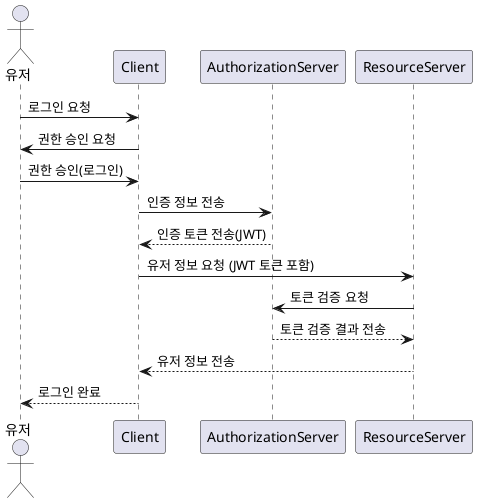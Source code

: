 @startuml
actor 유저 as u
participant Client as c
participant AuthorizationServer as a 
participant ResourceServer as r

u -> c: 로그인 요청
c -> u: 권한 승인 요청
u -> c: 권한 승인(로그인)
c -> a: 인증 정보 전송
a --> c: 인증 토큰 전송(JWT)
c -> r: 유저 정보 요청 (JWT 토큰 포함)
r -> a: 토큰 검증 요청
a --> r: 토큰 검증 결과 전송
r --> c: 유저 정보 전송
c --> u: 로그인 완료 
@enduml